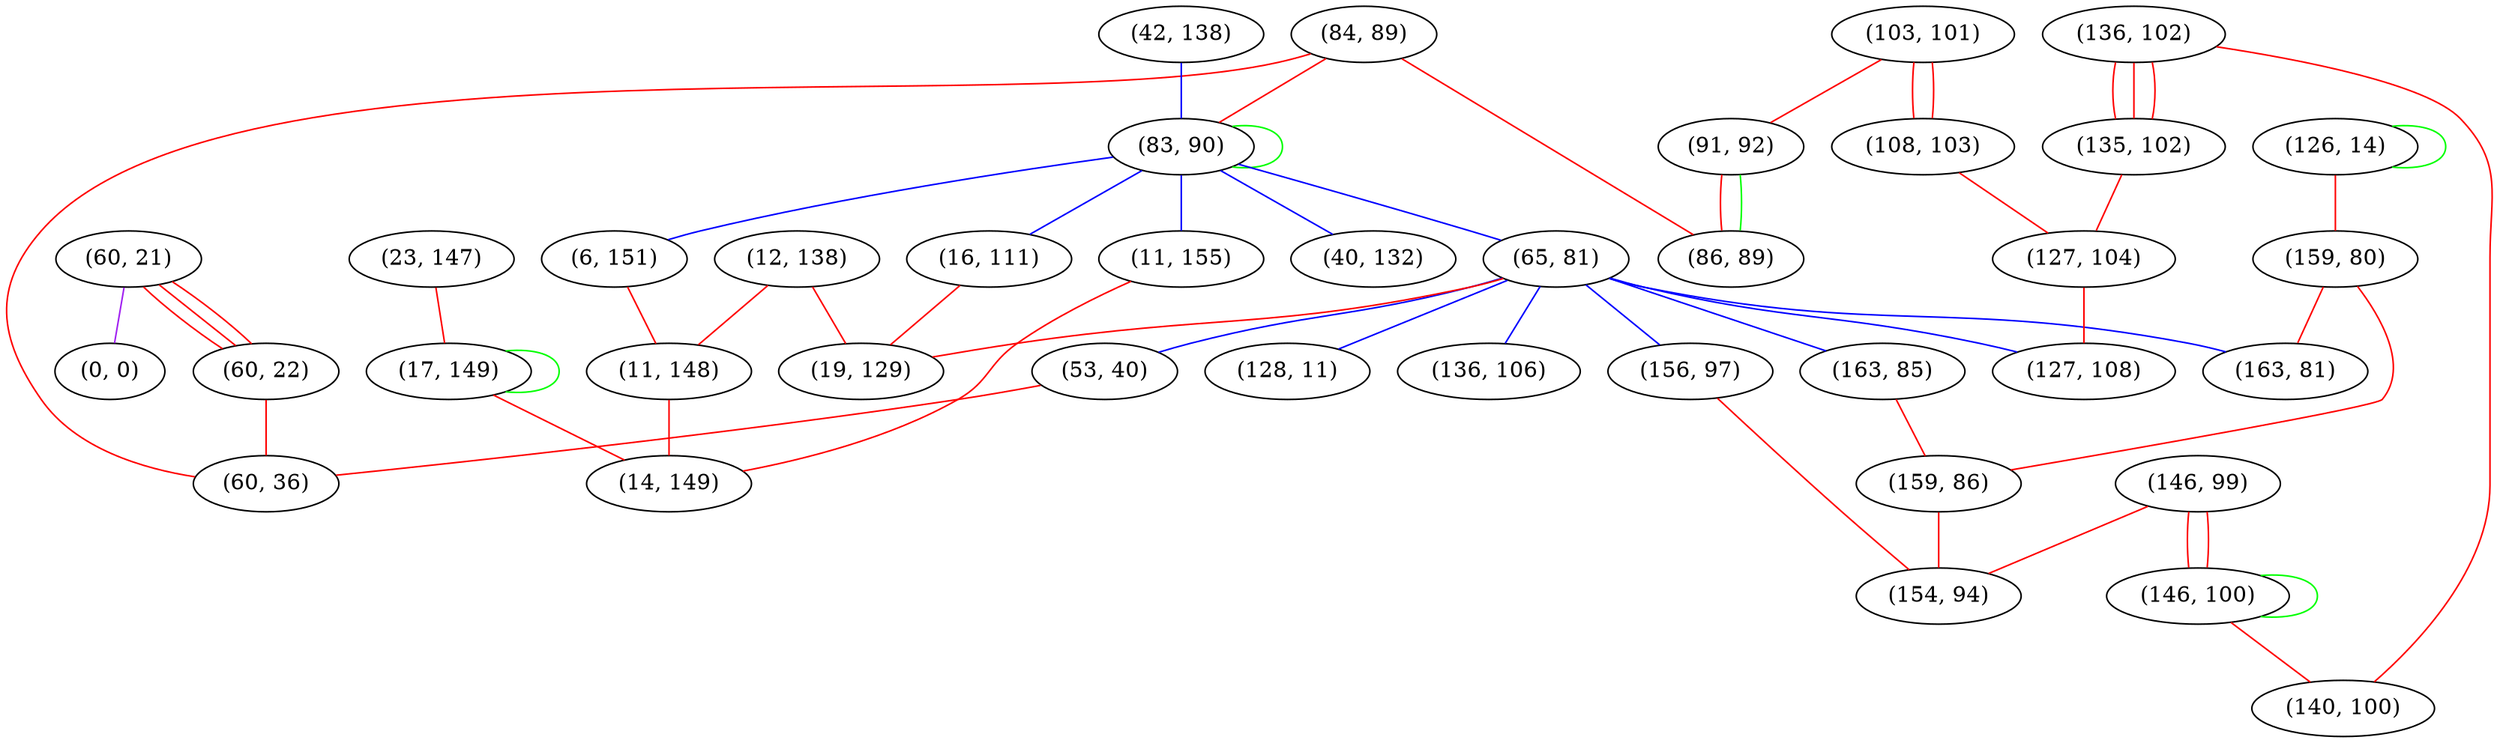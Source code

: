 graph "" {
"(84, 89)";
"(146, 99)";
"(42, 138)";
"(83, 90)";
"(65, 81)";
"(146, 100)";
"(60, 21)";
"(103, 101)";
"(136, 102)";
"(40, 132)";
"(126, 14)";
"(159, 80)";
"(60, 22)";
"(53, 40)";
"(128, 11)";
"(156, 97)";
"(11, 155)";
"(12, 138)";
"(91, 92)";
"(135, 102)";
"(60, 36)";
"(108, 103)";
"(136, 106)";
"(140, 100)";
"(6, 151)";
"(16, 111)";
"(23, 147)";
"(86, 89)";
"(163, 81)";
"(127, 104)";
"(0, 0)";
"(163, 85)";
"(127, 108)";
"(17, 149)";
"(159, 86)";
"(154, 94)";
"(11, 148)";
"(14, 149)";
"(19, 129)";
"(84, 89)" -- "(83, 90)"  [color=red, key=0, weight=1];
"(84, 89)" -- "(60, 36)"  [color=red, key=0, weight=1];
"(84, 89)" -- "(86, 89)"  [color=red, key=0, weight=1];
"(146, 99)" -- "(154, 94)"  [color=red, key=0, weight=1];
"(146, 99)" -- "(146, 100)"  [color=red, key=0, weight=1];
"(146, 99)" -- "(146, 100)"  [color=red, key=1, weight=1];
"(42, 138)" -- "(83, 90)"  [color=blue, key=0, weight=3];
"(83, 90)" -- "(83, 90)"  [color=green, key=0, weight=2];
"(83, 90)" -- "(65, 81)"  [color=blue, key=0, weight=3];
"(83, 90)" -- "(6, 151)"  [color=blue, key=0, weight=3];
"(83, 90)" -- "(11, 155)"  [color=blue, key=0, weight=3];
"(83, 90)" -- "(16, 111)"  [color=blue, key=0, weight=3];
"(83, 90)" -- "(40, 132)"  [color=blue, key=0, weight=3];
"(65, 81)" -- "(163, 81)"  [color=blue, key=0, weight=3];
"(65, 81)" -- "(136, 106)"  [color=blue, key=0, weight=3];
"(65, 81)" -- "(53, 40)"  [color=blue, key=0, weight=3];
"(65, 81)" -- "(163, 85)"  [color=blue, key=0, weight=3];
"(65, 81)" -- "(127, 108)"  [color=blue, key=0, weight=3];
"(65, 81)" -- "(128, 11)"  [color=blue, key=0, weight=3];
"(65, 81)" -- "(156, 97)"  [color=blue, key=0, weight=3];
"(65, 81)" -- "(19, 129)"  [color=red, key=0, weight=1];
"(146, 100)" -- "(140, 100)"  [color=red, key=0, weight=1];
"(146, 100)" -- "(146, 100)"  [color=green, key=0, weight=2];
"(60, 21)" -- "(0, 0)"  [color=purple, key=0, weight=4];
"(60, 21)" -- "(60, 22)"  [color=red, key=0, weight=1];
"(60, 21)" -- "(60, 22)"  [color=red, key=1, weight=1];
"(60, 21)" -- "(60, 22)"  [color=red, key=2, weight=1];
"(103, 101)" -- "(108, 103)"  [color=red, key=0, weight=1];
"(103, 101)" -- "(108, 103)"  [color=red, key=1, weight=1];
"(103, 101)" -- "(91, 92)"  [color=red, key=0, weight=1];
"(136, 102)" -- "(135, 102)"  [color=red, key=0, weight=1];
"(136, 102)" -- "(135, 102)"  [color=red, key=1, weight=1];
"(136, 102)" -- "(135, 102)"  [color=red, key=2, weight=1];
"(136, 102)" -- "(140, 100)"  [color=red, key=0, weight=1];
"(126, 14)" -- "(159, 80)"  [color=red, key=0, weight=1];
"(126, 14)" -- "(126, 14)"  [color=green, key=0, weight=2];
"(159, 80)" -- "(159, 86)"  [color=red, key=0, weight=1];
"(159, 80)" -- "(163, 81)"  [color=red, key=0, weight=1];
"(60, 22)" -- "(60, 36)"  [color=red, key=0, weight=1];
"(53, 40)" -- "(60, 36)"  [color=red, key=0, weight=1];
"(156, 97)" -- "(154, 94)"  [color=red, key=0, weight=1];
"(11, 155)" -- "(14, 149)"  [color=red, key=0, weight=1];
"(12, 138)" -- "(19, 129)"  [color=red, key=0, weight=1];
"(12, 138)" -- "(11, 148)"  [color=red, key=0, weight=1];
"(91, 92)" -- "(86, 89)"  [color=red, key=0, weight=1];
"(91, 92)" -- "(86, 89)"  [color=green, key=1, weight=2];
"(135, 102)" -- "(127, 104)"  [color=red, key=0, weight=1];
"(108, 103)" -- "(127, 104)"  [color=red, key=0, weight=1];
"(6, 151)" -- "(11, 148)"  [color=red, key=0, weight=1];
"(16, 111)" -- "(19, 129)"  [color=red, key=0, weight=1];
"(23, 147)" -- "(17, 149)"  [color=red, key=0, weight=1];
"(127, 104)" -- "(127, 108)"  [color=red, key=0, weight=1];
"(163, 85)" -- "(159, 86)"  [color=red, key=0, weight=1];
"(17, 149)" -- "(14, 149)"  [color=red, key=0, weight=1];
"(17, 149)" -- "(17, 149)"  [color=green, key=0, weight=2];
"(159, 86)" -- "(154, 94)"  [color=red, key=0, weight=1];
"(11, 148)" -- "(14, 149)"  [color=red, key=0, weight=1];
}
